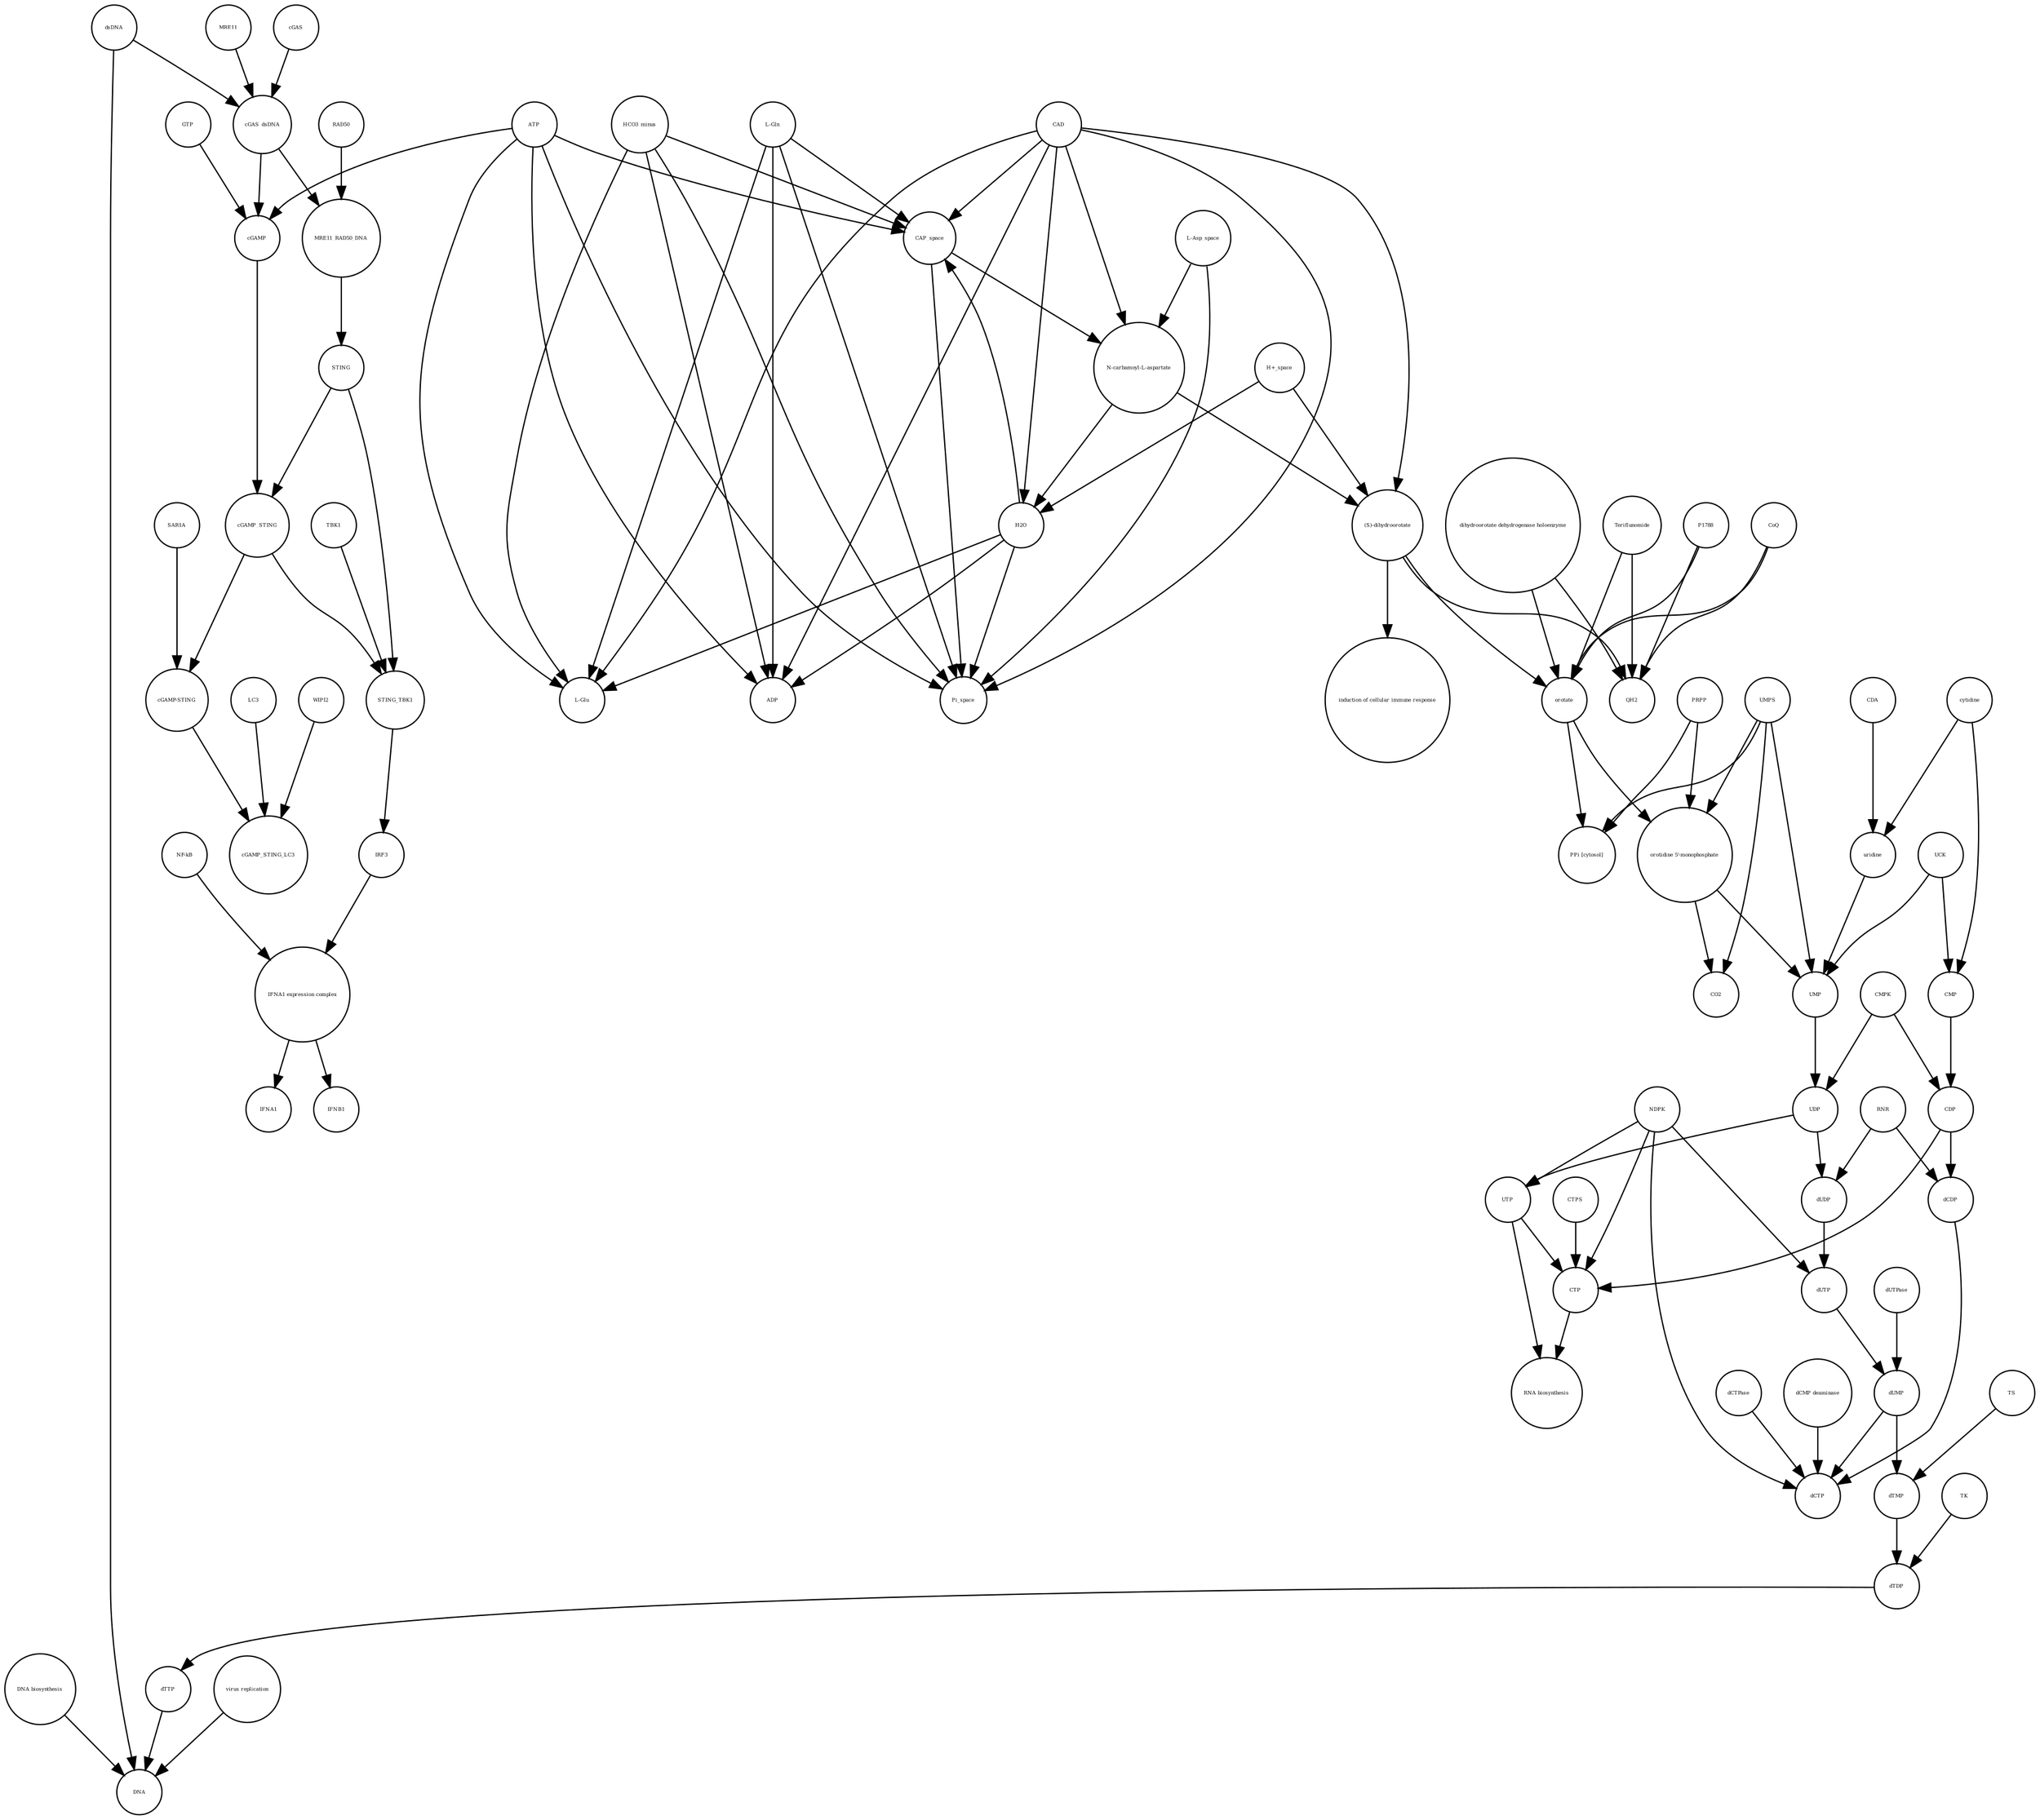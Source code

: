 strict digraph  {
UTP [annotation="", bipartite=0, cls="simple chemical", fontsize=4, label=UTP, shape=circle];
"RNA biosynthesis" [annotation="urn_miriam_obo.go_GO%3A0032774", bipartite=0, cls=phenotype, fontsize=4, label="RNA biosynthesis", shape=circle];
CTP [annotation="", bipartite=0, cls="simple chemical", fontsize=4, label=CTP, shape=circle];
"(S)-dihydroorotate" [annotation="", bipartite=0, cls="simple chemical", fontsize=4, label="(S)-dihydroorotate", shape=circle];
"induction of cellular immune response" [annotation="", bipartite=0, cls=phenotype, fontsize=4, label="induction of cellular immune response", shape=circle];
GTP [annotation="", bipartite=0, cls="simple chemical", fontsize=4, label=GTP, shape=circle];
CTPS [annotation="", bipartite=0, cls=macromolecule, fontsize=4, label=CTPS, shape=circle];
UDP [annotation="", bipartite=0, cls="simple chemical", fontsize=4, label=UDP, shape=circle];
QH2 [annotation="", bipartite=0, cls="simple chemical", fontsize=4, label=QH2, shape=circle];
DNA [annotation="", bipartite=0, cls="nucleic acid feature", fontsize=4, label=DNA, shape=circle];
"L-Asp_space" [annotation="", bipartite=0, cls="simple chemical", fontsize=4, label="L-Asp_space", shape=circle];
dUTPase [annotation="", bipartite=0, cls=macromolecule, fontsize=4, label=dUTPase, shape=circle];
"DNA biosynthesis" [annotation="urn_miriam_obo.go_GO%3A0071897", bipartite=0, cls=phenotype, fontsize=4, label="DNA biosynthesis", shape=circle];
orotate [annotation="", bipartite=0, cls="simple chemical", fontsize=4, label=orotate, shape=circle];
dUTP [annotation="", bipartite=0, cls="simple chemical", fontsize=4, label=dUTP, shape=circle];
cGAS_dsDNA [annotation="", bipartite=0, cls=complex, fontsize=4, label=cGAS_dsDNA, shape=circle];
UMP [annotation="", bipartite=0, cls="simple chemical", fontsize=4, label=UMP, shape=circle];
ADP [annotation="", bipartite=0, cls="simple chemical", fontsize=4, label=ADP, shape=circle];
LC3 [annotation="", bipartite=0, cls=macromolecule, fontsize=4, label=LC3, shape=circle];
uridine [annotation="", bipartite=0, cls="simple chemical", fontsize=4, label=uridine, shape=circle];
dUMP [annotation="", bipartite=0, cls="simple chemical", fontsize=4, label=dUMP, shape=circle];
UCK [annotation="", bipartite=0, cls=macromolecule, fontsize=4, label=UCK, shape=circle];
cGAMP_STING_LC3 [annotation="", bipartite=0, cls=complex, fontsize=4, label=cGAMP_STING_LC3, shape=circle];
STING_TBK1 [annotation="", bipartite=0, cls=complex, fontsize=4, label=STING_TBK1, shape=circle];
"dihydroorotate dehydrogenase holoenzyme" [annotation="", bipartite=0, cls="simple chemical", fontsize=4, label="dihydroorotate dehydrogenase holoenzyme", shape=circle];
dCTPase [annotation="", bipartite=0, cls=macromolecule, fontsize=4, label=dCTPase, shape=circle];
TS [annotation="", bipartite=0, cls=macromolecule, fontsize=4, label=TS, shape=circle];
CAD [annotation="", bipartite=0, cls=macromolecule, fontsize=4, label=CAD, shape=circle];
SAR1A [annotation="", bipartite=0, cls=macromolecule, fontsize=4, label=SAR1A, shape=circle];
cGAMP [annotation="", bipartite=0, cls="simple chemical", fontsize=4, label=cGAMP, shape=circle];
Teriflunomide [annotation="", bipartite=0, cls="simple chemical", fontsize=4, label=Teriflunomide, shape=circle];
cytidine [annotation="", bipartite=0, cls="simple chemical", fontsize=4, label=cytidine, shape=circle];
P1788 [annotation="", bipartite=0, cls="simple chemical", fontsize=4, label=P1788, shape=circle];
RAD50 [annotation="", bipartite=0, cls="macromolecule multimer", fontsize=4, label=RAD50, shape=circle];
IRF3 [annotation="", bipartite=0, cls="macromolecule multimer", fontsize=4, label=IRF3, shape=circle];
TK [annotation="", bipartite=0, cls=macromolecule, fontsize=4, label=TK, shape=circle];
"orotidine 5'-monophosphate" [annotation="", bipartite=0, cls="simple chemical", fontsize=4, label="orotidine 5'-monophosphate", shape=circle];
dTTP [annotation="", bipartite=0, cls="simple chemical", fontsize=4, label=dTTP, shape=circle];
UMPS [annotation="", bipartite=0, cls="macromolecule multimer", fontsize=4, label=UMPS, shape=circle];
CAP_space [annotation="", bipartite=0, cls="simple chemical", fontsize=4, label=CAP_space, shape=circle];
WIPI2 [annotation="", bipartite=0, cls=macromolecule, fontsize=4, label=WIPI2, shape=circle];
MRE11_RAD50_DNA [annotation="", bipartite=0, cls=complex, fontsize=4, label=MRE11_RAD50_DNA, shape=circle];
dCTP [annotation="", bipartite=0, cls="simple chemical", fontsize=4, label=dCTP, shape=circle];
IFNB1 [annotation="", bipartite=0, cls="nucleic acid feature", fontsize=4, label=IFNB1, shape=circle];
CMP [annotation="", bipartite=0, cls="simple chemical", fontsize=4, label=CMP, shape=circle];
dTDP [annotation="", bipartite=0, cls="simple chemical", fontsize=4, label=dTDP, shape=circle];
"PPi [cytosol]" [annotation="", bipartite=0, cls="simple chemical", fontsize=4, label="PPi [cytosol]", shape=circle];
HCO3_minus [annotation="", bipartite=0, cls="simple chemical", fontsize=4, label=HCO3_minus, shape=circle];
cGAS [annotation="", bipartite=0, cls=macromolecule, fontsize=4, label=cGAS, shape=circle];
PRPP [annotation="", bipartite=0, cls="simple chemical", fontsize=4, label=PRPP, shape=circle];
dTMP [annotation="", bipartite=0, cls="simple chemical", fontsize=4, label=dTMP, shape=circle];
TBK1 [annotation="", bipartite=0, cls=macromolecule, fontsize=4, label=TBK1, shape=circle];
CDP [annotation="", bipartite=0, cls="simple chemical", fontsize=4, label=CDP, shape=circle];
NDPK [annotation="", bipartite=0, cls=macromolecule, fontsize=4, label=NDPK, shape=circle];
STING [annotation="", bipartite=0, cls="macromolecule multimer", fontsize=4, label=STING, shape=circle];
"cGAMP-STING" [annotation="", bipartite=0, cls=complex, fontsize=4, label="cGAMP-STING", shape=circle];
Pi_space [annotation="", bipartite=0, cls="simple chemical", fontsize=4, label=Pi_space, shape=circle];
MRE11 [annotation="", bipartite=0, cls="macromolecule multimer", fontsize=4, label=MRE11, shape=circle];
CoQ [annotation="", bipartite=0, cls="simple chemical", fontsize=4, label=CoQ, shape=circle];
dsDNA [annotation="", bipartite=0, cls="simple chemical", fontsize=4, label=dsDNA, shape=circle];
CDA [annotation="", bipartite=0, cls=macromolecule, fontsize=4, label=CDA, shape=circle];
RNR [annotation="", bipartite=0, cls=macromolecule, fontsize=4, label=RNR, shape=circle];
dCDP [annotation="", bipartite=0, cls="simple chemical", fontsize=4, label=dCDP, shape=circle];
dUDP [annotation="", bipartite=0, cls="simple chemical", fontsize=4, label=dUDP, shape=circle];
CMPK [annotation="", bipartite=0, cls=macromolecule, fontsize=4, label=CMPK, shape=circle];
cGAMP_STING [annotation="", bipartite=0, cls=complex, fontsize=4, label=cGAMP_STING, shape=circle];
"NF-kB" [annotation="", bipartite=0, cls=complex, fontsize=4, label="NF-kB", shape=circle];
"dCMP deaminase" [annotation="", bipartite=0, cls=macromolecule, fontsize=4, label="dCMP deaminase", shape=circle];
"L-Glu" [annotation="", bipartite=0, cls="simple chemical", fontsize=4, label="L-Glu", shape=circle];
"N-carbamoyl-L-aspartate" [annotation="", bipartite=0, cls="simple chemical", fontsize=4, label="N-carbamoyl-L-aspartate", shape=circle];
CO2 [annotation="", bipartite=0, cls="simple chemical", fontsize=4, label=CO2, shape=circle];
ATP [annotation="", bipartite=0, cls="simple chemical", fontsize=4, label=ATP, shape=circle];
"virus replication" [annotation="", bipartite=0, cls=phenotype, fontsize=4, label="virus replication", shape=circle];
IFNA1 [annotation="", bipartite=0, cls="nucleic acid feature", fontsize=4, label=IFNA1, shape=circle];
"L-Gln" [annotation="", bipartite=0, cls="simple chemical", fontsize=4, label="L-Gln", shape=circle];
"IFNA1 expression complex" [annotation="", bipartite=0, cls=complex, fontsize=4, label="IFNA1 expression complex", shape=circle];
H2O [annotation="", bipartite=0, cls="simple chemical", fontsize=4, label=H2O, shape=circle];
"H+_space" [annotation="", bipartite=0, cls="simple chemical", fontsize=4, label="H+_space", shape=circle];
UTP -> "RNA biosynthesis"  [annotation="", interaction_type="necessary stimulation"];
UTP -> CTP  [annotation="", interaction_type=production];
CTP -> "RNA biosynthesis"  [annotation="", interaction_type="necessary stimulation"];
"(S)-dihydroorotate" -> "induction of cellular immune response"  [annotation="", interaction_type="necessary stimulation"];
"(S)-dihydroorotate" -> orotate  [annotation="", interaction_type=production];
"(S)-dihydroorotate" -> QH2  [annotation="", interaction_type=production];
GTP -> cGAMP  [annotation="", interaction_type=production];
CTPS -> CTP  [annotation="", interaction_type=catalysis];
UDP -> UTP  [annotation="", interaction_type=production];
UDP -> dUDP  [annotation="", interaction_type=production];
"L-Asp_space" -> Pi_space  [annotation="", interaction_type=production];
"L-Asp_space" -> "N-carbamoyl-L-aspartate"  [annotation="", interaction_type=production];
dUTPase -> dUMP  [annotation="", interaction_type=catalysis];
"DNA biosynthesis" -> DNA  [annotation="", interaction_type=catalysis];
orotate -> "PPi [cytosol]"  [annotation="", interaction_type=production];
orotate -> "orotidine 5'-monophosphate"  [annotation="", interaction_type=production];
dUTP -> dUMP  [annotation="", interaction_type=production];
cGAS_dsDNA -> cGAMP  [annotation="", interaction_type=catalysis];
cGAS_dsDNA -> MRE11_RAD50_DNA  [annotation="", interaction_type=production];
UMP -> UDP  [annotation="", interaction_type=production];
LC3 -> cGAMP_STING_LC3  [annotation="", interaction_type=production];
uridine -> UMP  [annotation="", interaction_type=production];
dUMP -> dTMP  [annotation="", interaction_type=production];
dUMP -> dCTP  [annotation="", interaction_type=production];
UCK -> UMP  [annotation="", interaction_type=catalysis];
UCK -> CMP  [annotation="", interaction_type=catalysis];
STING_TBK1 -> IRF3  [annotation="", interaction_type=catalysis];
"dihydroorotate dehydrogenase holoenzyme" -> orotate  [annotation=urn_miriam_reactome_REACT_1698, interaction_type=catalysis];
"dihydroorotate dehydrogenase holoenzyme" -> QH2  [annotation=urn_miriam_reactome_REACT_1698, interaction_type=catalysis];
dCTPase -> dCTP  [annotation="", interaction_type=catalysis];
TS -> dTMP  [annotation="", interaction_type=catalysis];
CAD -> "(S)-dihydroorotate"  [annotation=urn_miriam_reactome_REACT_1698, interaction_type=catalysis];
CAD -> H2O  [annotation=urn_miriam_reactome_REACT_1698, interaction_type=catalysis];
CAD -> Pi_space  [annotation=urn_miriam_reactome_REACT_1698, interaction_type=catalysis];
CAD -> "N-carbamoyl-L-aspartate"  [annotation=urn_miriam_reactome_REACT_1698, interaction_type=catalysis];
CAD -> CAP_space  [annotation=urn_miriam_reactome_REACT_1698, interaction_type=catalysis];
CAD -> "L-Glu"  [annotation=urn_miriam_reactome_REACT_1698, interaction_type=catalysis];
CAD -> ADP  [annotation=urn_miriam_reactome_REACT_1698, interaction_type=catalysis];
SAR1A -> "cGAMP-STING"  [annotation="", interaction_type=catalysis];
cGAMP -> cGAMP_STING  [annotation="", interaction_type=production];
Teriflunomide -> orotate  [annotation=urn_miriam_reactome_REACT_1698, interaction_type=inhibition];
Teriflunomide -> QH2  [annotation=urn_miriam_reactome_REACT_1698, interaction_type=inhibition];
cytidine -> uridine  [annotation="", interaction_type=production];
cytidine -> CMP  [annotation="", interaction_type=production];
P1788 -> orotate  [annotation=urn_miriam_reactome_REACT_1698, interaction_type=inhibition];
P1788 -> QH2  [annotation=urn_miriam_reactome_REACT_1698, interaction_type=inhibition];
RAD50 -> MRE11_RAD50_DNA  [annotation="", interaction_type=production];
IRF3 -> "IFNA1 expression complex"  [annotation="", interaction_type=production];
TK -> dTDP  [annotation="", interaction_type=catalysis];
"orotidine 5'-monophosphate" -> UMP  [annotation="", interaction_type=production];
"orotidine 5'-monophosphate" -> CO2  [annotation="", interaction_type=production];
dTTP -> DNA  [annotation="", interaction_type=production];
UMPS -> UMP  [annotation=urn_miriam_reactome_REACT_1698, interaction_type=catalysis];
UMPS -> CO2  [annotation=urn_miriam_reactome_REACT_1698, interaction_type=catalysis];
UMPS -> "PPi [cytosol]"  [annotation=urn_miriam_reactome_REACT_1698, interaction_type=catalysis];
UMPS -> "orotidine 5'-monophosphate"  [annotation=urn_miriam_reactome_REACT_1698, interaction_type=catalysis];
CAP_space -> Pi_space  [annotation="", interaction_type=production];
CAP_space -> "N-carbamoyl-L-aspartate"  [annotation="", interaction_type=production];
WIPI2 -> cGAMP_STING_LC3  [annotation="", interaction_type=catalysis];
MRE11_RAD50_DNA -> STING  [annotation="", interaction_type=catalysis];
CMP -> CDP  [annotation="", interaction_type=production];
dTDP -> dTTP  [annotation="", interaction_type=production];
HCO3_minus -> CAP_space  [annotation="", interaction_type=production];
HCO3_minus -> ADP  [annotation="", interaction_type=production];
HCO3_minus -> Pi_space  [annotation="", interaction_type=production];
HCO3_minus -> "L-Glu"  [annotation="", interaction_type=production];
cGAS -> cGAS_dsDNA  [annotation="", interaction_type=production];
PRPP -> "PPi [cytosol]"  [annotation="", interaction_type=production];
PRPP -> "orotidine 5'-monophosphate"  [annotation="", interaction_type=production];
dTMP -> dTDP  [annotation="", interaction_type=production];
TBK1 -> STING_TBK1  [annotation="", interaction_type=production];
CDP -> dCDP  [annotation="", interaction_type=production];
CDP -> CTP  [annotation="", interaction_type=production];
NDPK -> UTP  [annotation="", interaction_type=catalysis];
NDPK -> dUTP  [annotation="", interaction_type=catalysis];
NDPK -> dCTP  [annotation="", interaction_type=catalysis];
NDPK -> CTP  [annotation="", interaction_type=catalysis];
STING -> cGAMP_STING  [annotation="", interaction_type=production];
STING -> STING_TBK1  [annotation="", interaction_type=production];
"cGAMP-STING" -> cGAMP_STING_LC3  [annotation="", interaction_type=production];
MRE11 -> cGAS_dsDNA  [annotation="", interaction_type=production];
CoQ -> orotate  [annotation="", interaction_type=production];
CoQ -> QH2  [annotation="", interaction_type=production];
dsDNA -> cGAS_dsDNA  [annotation="", interaction_type=production];
dsDNA -> DNA  [annotation="", interaction_type=production];
CDA -> uridine  [annotation="", interaction_type=catalysis];
RNR -> dCDP  [annotation="", interaction_type=catalysis];
RNR -> dUDP  [annotation="", interaction_type=catalysis];
dCDP -> dCTP  [annotation="", interaction_type=production];
dUDP -> dUTP  [annotation="", interaction_type=production];
CMPK -> UDP  [annotation="", interaction_type=catalysis];
CMPK -> CDP  [annotation="", interaction_type=catalysis];
cGAMP_STING -> STING_TBK1  [annotation="", interaction_type=production];
cGAMP_STING -> "cGAMP-STING"  [annotation="", interaction_type=production];
"NF-kB" -> "IFNA1 expression complex"  [annotation="", interaction_type=production];
"dCMP deaminase" -> dCTP  [annotation="", interaction_type=catalysis];
"N-carbamoyl-L-aspartate" -> "(S)-dihydroorotate"  [annotation="", interaction_type=production];
"N-carbamoyl-L-aspartate" -> H2O  [annotation="", interaction_type=production];
ATP -> cGAMP  [annotation="", interaction_type=production];
ATP -> Pi_space  [annotation="", interaction_type=production];
ATP -> CAP_space  [annotation="", interaction_type=production];
ATP -> "L-Glu"  [annotation="", interaction_type=production];
ATP -> ADP  [annotation="", interaction_type=production];
"virus replication" -> DNA  [annotation="", interaction_type=inhibition];
"L-Gln" -> CAP_space  [annotation="", interaction_type=production];
"L-Gln" -> ADP  [annotation="", interaction_type=production];
"L-Gln" -> Pi_space  [annotation="", interaction_type=production];
"L-Gln" -> "L-Glu"  [annotation="", interaction_type=production];
"IFNA1 expression complex" -> IFNA1  [annotation="", interaction_type=stimulation];
"IFNA1 expression complex" -> IFNB1  [annotation="", interaction_type=stimulation];
H2O -> CAP_space  [annotation="", interaction_type=production];
H2O -> ADP  [annotation="", interaction_type=production];
H2O -> Pi_space  [annotation="", interaction_type=production];
H2O -> "L-Glu"  [annotation="", interaction_type=production];
"H+_space" -> "(S)-dihydroorotate"  [annotation="", interaction_type=production];
"H+_space" -> H2O  [annotation="", interaction_type=production];
}
